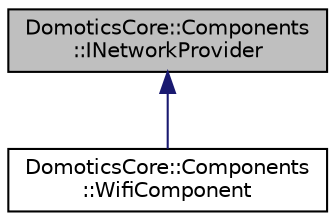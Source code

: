 digraph "DomoticsCore::Components::INetworkProvider"
{
 // LATEX_PDF_SIZE
  edge [fontname="Helvetica",fontsize="10",labelfontname="Helvetica",labelfontsize="10"];
  node [fontname="Helvetica",fontsize="10",shape=record];
  Node1 [label="DomoticsCore::Components\l::INetworkProvider",height=0.2,width=0.4,color="black", fillcolor="grey75", style="filled", fontcolor="black",tooltip="Network provider interface for abstracting network connectivity Allows WebUI and other components to ..."];
  Node1 -> Node2 [dir="back",color="midnightblue",fontsize="10",style="solid",fontname="Helvetica"];
  Node2 [label="DomoticsCore::Components\l::WifiComponent",height=0.2,width=0.4,color="black", fillcolor="white", style="filled",URL="$classDomoticsCore_1_1Components_1_1WifiComponent.html",tooltip="Manages WiFi connectivity for ESP32, including STA/AP modes and async scanning."];
}
